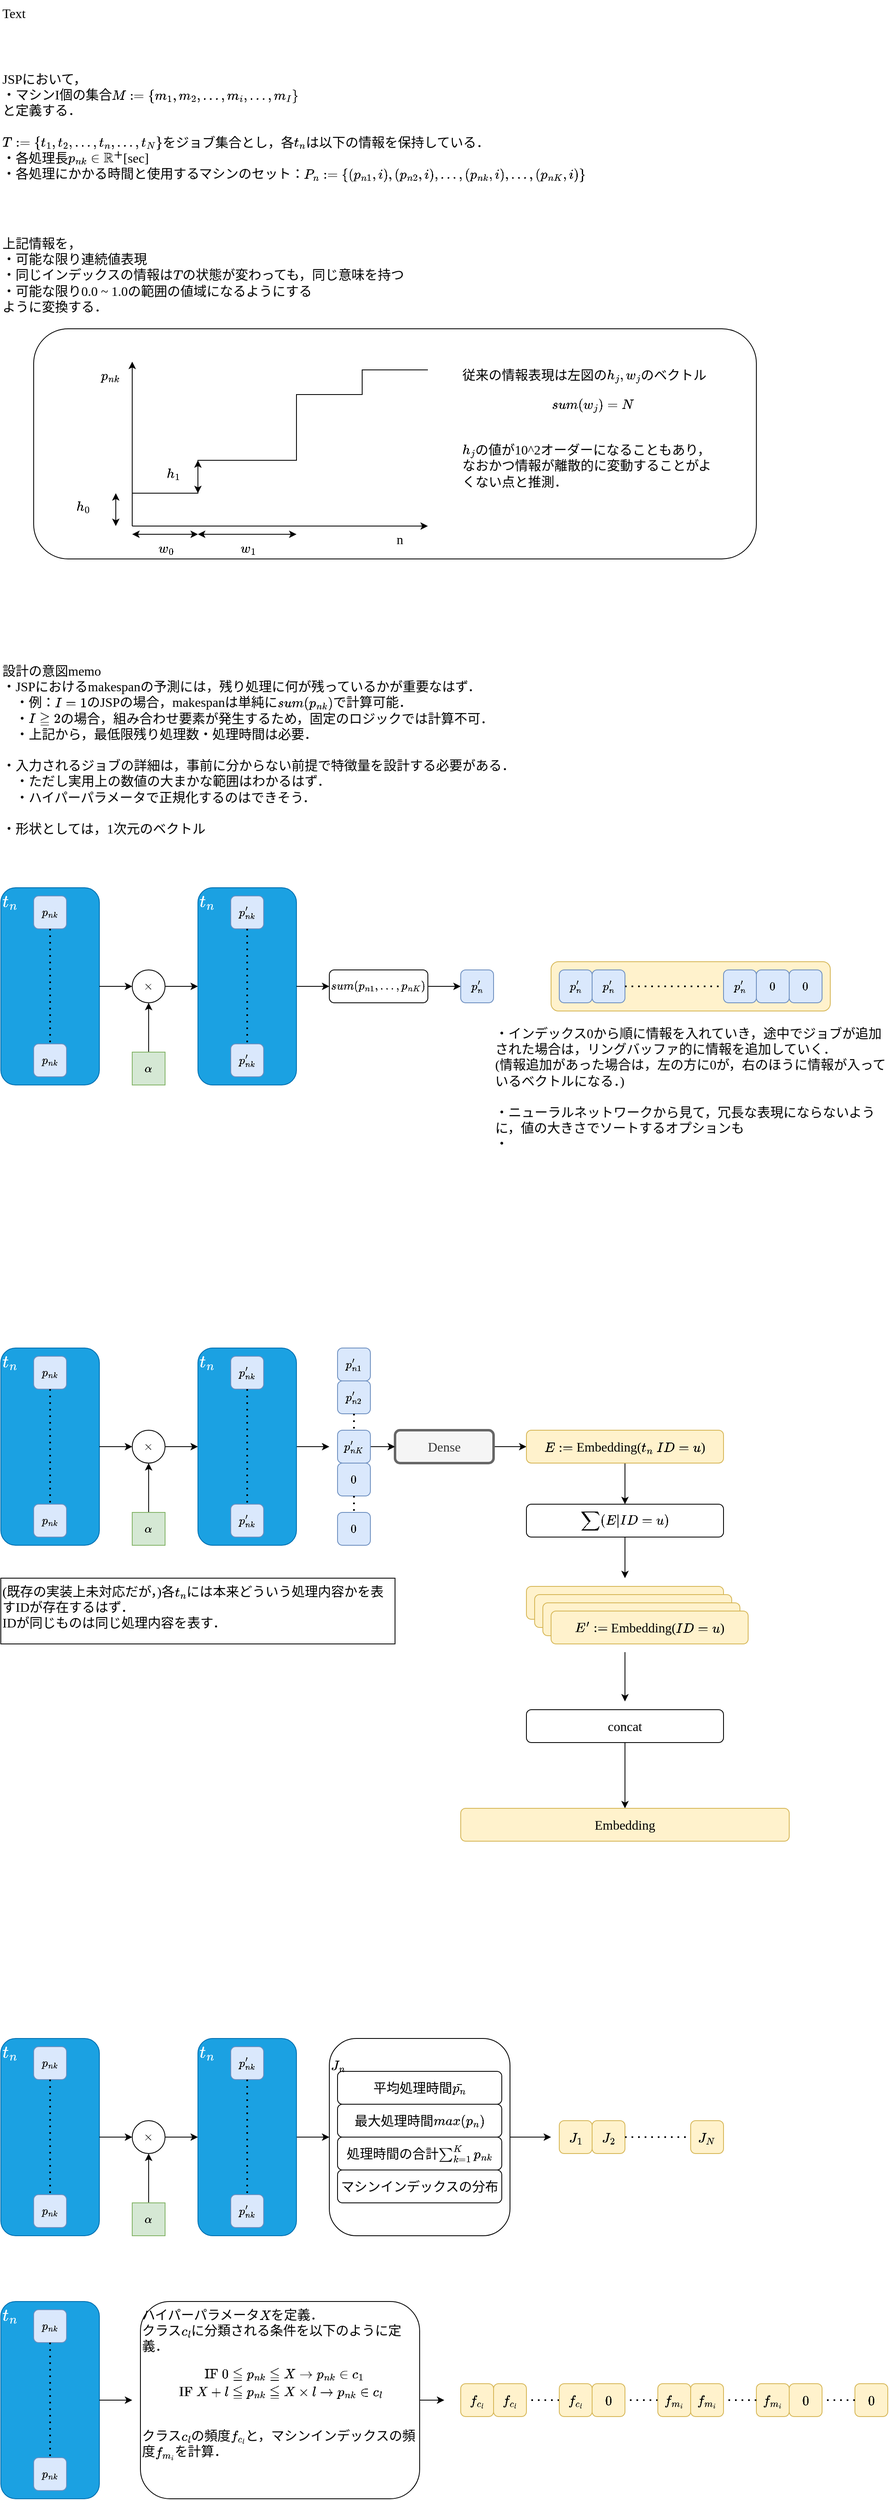 <mxfile version="26.0.7">
  <diagram name="ページ1" id="qFFfLiiDXv0LJOz496rB">
    <mxGraphModel dx="1434" dy="870" grid="1" gridSize="10" guides="1" tooltips="1" connect="1" arrows="1" fold="1" page="1" pageScale="1" pageWidth="1169" pageHeight="827" math="1" shadow="0">
      <root>
        <mxCell id="0" />
        <mxCell id="1" parent="0" />
        <mxCell id="29qprYmQ8jy6Ezd15ARQ-68" value="" style="rounded=1;whiteSpace=wrap;html=1;strokeColor=#d6b656;align=center;verticalAlign=middle;fontFamily=Times New Roman;fontSize=11;labelBackgroundColor=none;fillColor=#fff2cc;" vertex="1" parent="1">
          <mxGeometry x="710" y="1210" width="340" height="60" as="geometry" />
        </mxCell>
        <mxCell id="29qprYmQ8jy6Ezd15ARQ-23" value="" style="rounded=1;whiteSpace=wrap;html=1;" vertex="1" parent="1">
          <mxGeometry x="80" y="440" width="880" height="280" as="geometry" />
        </mxCell>
        <mxCell id="29qprYmQ8jy6Ezd15ARQ-1" value="JSPにおいて，&#xa;・マシンI個の集合\(M := \{m_1, m_2, ..., m_i, ..., m_I\}\)&#xa;と定義する．&#xa;&#xa;\(T := \{t_1, t_2, ..., t_n, ..., t_N\}\)をジョブ集合とし，各\(t_n\)は以下の情報を保持している．&#xa;・各処理長\(p_{nk} \in \mathbb{R^{+}}\)[sec]&#xa;・各処理にかかる時間と使用するマシンのセット：\(P_n := \{(p_{n1}, i), (p_{n2}, i), ..., (p_{nk}, i), ..., (p_{nK}, i)\}\)" style="text;align=left;verticalAlign=top;whiteSpace=wrap;rounded=0;fontFamily=Times New Roman;fontSize=16;" vertex="1" parent="1">
          <mxGeometry x="40" y="120" width="1080" height="200" as="geometry" />
        </mxCell>
        <mxCell id="29qprYmQ8jy6Ezd15ARQ-2" value="上記情報を，&#xa;・可能な限り連続値表現&#xa;・同じインデックスの情報は\(T\)の状態が変わっても，同じ意味を持つ&#xa;・可能な限り0.0 ~ 1.0の範囲の値域になるようにする&#xa;ように変換する．" style="text;align=left;verticalAlign=top;whiteSpace=wrap;rounded=0;fontFamily=Times New Roman;fontSize=16;" vertex="1" parent="1">
          <mxGeometry x="40" y="320" width="1080" height="120" as="geometry" />
        </mxCell>
        <mxCell id="29qprYmQ8jy6Ezd15ARQ-5" value="" style="endArrow=classic;html=1;rounded=0;" edge="1" parent="1">
          <mxGeometry width="50" height="50" relative="1" as="geometry">
            <mxPoint x="200" y="680" as="sourcePoint" />
            <mxPoint x="200" y="480" as="targetPoint" />
          </mxGeometry>
        </mxCell>
        <mxCell id="29qprYmQ8jy6Ezd15ARQ-6" value="" style="endArrow=classic;html=1;rounded=0;" edge="1" parent="1">
          <mxGeometry width="50" height="50" relative="1" as="geometry">
            <mxPoint x="200" y="680" as="sourcePoint" />
            <mxPoint x="560" y="680" as="targetPoint" />
          </mxGeometry>
        </mxCell>
        <mxCell id="29qprYmQ8jy6Ezd15ARQ-7" value="Text" style="text;align=left;verticalAlign=top;whiteSpace=wrap;rounded=0;fontFamily=Times New Roman;fontSize=16;" vertex="1" parent="1">
          <mxGeometry x="40" y="40" width="80" height="40" as="geometry" />
        </mxCell>
        <mxCell id="29qprYmQ8jy6Ezd15ARQ-8" value="n" style="text;align=left;verticalAlign=top;whiteSpace=wrap;rounded=0;fontFamily=Times New Roman;fontSize=16;" vertex="1" parent="1">
          <mxGeometry x="520" y="680" width="80" height="40" as="geometry" />
        </mxCell>
        <mxCell id="29qprYmQ8jy6Ezd15ARQ-9" value="\(p_{nk}\)" style="text;align=left;verticalAlign=top;whiteSpace=wrap;rounded=0;fontFamily=Times New Roman;fontSize=16;" vertex="1" parent="1">
          <mxGeometry x="160" y="480" width="40" height="40" as="geometry" />
        </mxCell>
        <mxCell id="29qprYmQ8jy6Ezd15ARQ-10" value="" style="endArrow=none;html=1;rounded=0;" edge="1" parent="1">
          <mxGeometry width="50" height="50" relative="1" as="geometry">
            <mxPoint x="200" y="640" as="sourcePoint" />
            <mxPoint x="560" y="490" as="targetPoint" />
            <Array as="points">
              <mxPoint x="280" y="640" />
              <mxPoint x="280" y="600" />
              <mxPoint x="400" y="600" />
              <mxPoint x="400" y="520" />
              <mxPoint x="480" y="520" />
              <mxPoint x="480" y="490" />
            </Array>
          </mxGeometry>
        </mxCell>
        <mxCell id="29qprYmQ8jy6Ezd15ARQ-13" value="" style="endArrow=classic;startArrow=classic;html=1;rounded=0;" edge="1" parent="1">
          <mxGeometry width="50" height="50" relative="1" as="geometry">
            <mxPoint x="200" y="690" as="sourcePoint" />
            <mxPoint x="280" y="690" as="targetPoint" />
          </mxGeometry>
        </mxCell>
        <mxCell id="29qprYmQ8jy6Ezd15ARQ-14" value="\(w_0\)" style="text;align=left;verticalAlign=top;whiteSpace=wrap;rounded=0;fontFamily=Times New Roman;fontSize=16;" vertex="1" parent="1">
          <mxGeometry x="230" y="690" width="30" height="40" as="geometry" />
        </mxCell>
        <mxCell id="29qprYmQ8jy6Ezd15ARQ-15" value="" style="endArrow=classic;startArrow=classic;html=1;rounded=0;" edge="1" parent="1">
          <mxGeometry width="50" height="50" relative="1" as="geometry">
            <mxPoint x="180" y="680" as="sourcePoint" />
            <mxPoint x="180" y="640" as="targetPoint" />
          </mxGeometry>
        </mxCell>
        <mxCell id="29qprYmQ8jy6Ezd15ARQ-16" value="\(h_0\)" style="text;align=left;verticalAlign=top;whiteSpace=wrap;rounded=0;fontFamily=Times New Roman;fontSize=16;" vertex="1" parent="1">
          <mxGeometry x="130" y="640" width="80" height="40" as="geometry" />
        </mxCell>
        <mxCell id="29qprYmQ8jy6Ezd15ARQ-17" value="\(h_1\)" style="text;align=left;verticalAlign=top;whiteSpace=wrap;rounded=0;fontFamily=Times New Roman;fontSize=16;" vertex="1" parent="1">
          <mxGeometry x="240" y="600" width="30" height="40" as="geometry" />
        </mxCell>
        <mxCell id="29qprYmQ8jy6Ezd15ARQ-18" value="" style="endArrow=classic;startArrow=classic;html=1;rounded=0;" edge="1" parent="1">
          <mxGeometry width="50" height="50" relative="1" as="geometry">
            <mxPoint x="280" y="640" as="sourcePoint" />
            <mxPoint x="280" y="600" as="targetPoint" />
          </mxGeometry>
        </mxCell>
        <mxCell id="29qprYmQ8jy6Ezd15ARQ-19" value="" style="endArrow=classic;startArrow=classic;html=1;rounded=0;" edge="1" parent="1">
          <mxGeometry width="50" height="50" relative="1" as="geometry">
            <mxPoint x="400" y="690" as="sourcePoint" />
            <mxPoint x="280" y="690" as="targetPoint" />
          </mxGeometry>
        </mxCell>
        <mxCell id="29qprYmQ8jy6Ezd15ARQ-20" value="\(w_1\)" style="text;align=left;verticalAlign=top;whiteSpace=wrap;rounded=0;fontFamily=Times New Roman;fontSize=16;" vertex="1" parent="1">
          <mxGeometry x="330" y="690" width="30" height="40" as="geometry" />
        </mxCell>
        <mxCell id="29qprYmQ8jy6Ezd15ARQ-22" value="従来の情報表現は左図の\(h_j, w_j\)のベクトル&#xa;\begin{align}&#xa;sum(w_j) = N&#xa;\end{align}&#xa;\(h_j\)の値が10^2オーダーになることもあり，なおかつ情報が離散的に変動することがよくない点と推測．" style="text;align=left;verticalAlign=top;whiteSpace=wrap;rounded=0;fontFamily=Times New Roman;fontSize=16;" vertex="1" parent="1">
          <mxGeometry x="600" y="480" width="320" height="200" as="geometry" />
        </mxCell>
        <mxCell id="29qprYmQ8jy6Ezd15ARQ-24" value="設計の意図memo&#xa;・JSPにおけるmakespanの予測には，残り処理に何が残っているかが重要なはず．&#xa;    ・例：\(I = 1\)のJSPの場合，makespanは単純に\(sum(p_{nk})\)で計算可能．&#xa;    ・\(I \geqq 2\)の場合，組み合わせ要素が発生するため，固定のロジックでは計算不可．&#xa;    ・上記から，最低限残り処理数・処理時間は必要．&#xa;&#xa;・入力されるジョブの詳細は，事前に分からない前提で特徴量を設計する必要がある．&#xa;    ・ただし実用上の数値の大まかな範囲はわかるはず．&#xa;　・ハイパーパラメータで正規化するのはできそう．&#xa;&#xa;・形状としては，1次元のベクトル" style="text;align=left;verticalAlign=top;whiteSpace=wrap;rounded=0;fontFamily=Times New Roman;fontSize=16;" vertex="1" parent="1">
          <mxGeometry x="40" y="840" width="1080" height="280" as="geometry" />
        </mxCell>
        <mxCell id="29qprYmQ8jy6Ezd15ARQ-40" style="edgeStyle=none;shape=connector;rounded=0;orthogonalLoop=1;jettySize=auto;html=1;entryX=0.5;entryY=1;entryDx=0;entryDy=0;strokeColor=default;align=center;verticalAlign=middle;fontFamily=Helvetica;fontSize=11;fontColor=default;labelBackgroundColor=default;endArrow=classic;" edge="1" parent="1" source="29qprYmQ8jy6Ezd15ARQ-26" target="29qprYmQ8jy6Ezd15ARQ-27">
          <mxGeometry relative="1" as="geometry" />
        </mxCell>
        <mxCell id="29qprYmQ8jy6Ezd15ARQ-26" value="$$\alpha$$" style="rounded=0;whiteSpace=wrap;html=1;fillColor=#d5e8d4;strokeColor=#82b366;" vertex="1" parent="1">
          <mxGeometry x="200" y="1320" width="40" height="40" as="geometry" />
        </mxCell>
        <mxCell id="29qprYmQ8jy6Ezd15ARQ-41" style="edgeStyle=none;shape=connector;rounded=0;orthogonalLoop=1;jettySize=auto;html=1;entryX=0;entryY=0.5;entryDx=0;entryDy=0;strokeColor=default;align=center;verticalAlign=middle;fontFamily=Helvetica;fontSize=11;fontColor=default;labelBackgroundColor=default;endArrow=classic;" edge="1" parent="1" source="29qprYmQ8jy6Ezd15ARQ-27" target="29qprYmQ8jy6Ezd15ARQ-35">
          <mxGeometry relative="1" as="geometry" />
        </mxCell>
        <mxCell id="29qprYmQ8jy6Ezd15ARQ-27" value="$$\times$$" style="ellipse;whiteSpace=wrap;html=1;aspect=fixed;" vertex="1" parent="1">
          <mxGeometry x="200" y="1220" width="40" height="40" as="geometry" />
        </mxCell>
        <mxCell id="29qprYmQ8jy6Ezd15ARQ-31" value="" style="group" vertex="1" connectable="0" parent="1">
          <mxGeometry x="40" y="1120" width="120" height="240" as="geometry" />
        </mxCell>
        <mxCell id="29qprYmQ8jy6Ezd15ARQ-28" value="\(t_n\)" style="rounded=1;whiteSpace=wrap;html=1;fillColor=#1ba1e2;fontColor=#ffffff;strokeColor=#006EAF;align=left;verticalAlign=top;fontSize=18;" vertex="1" parent="29qprYmQ8jy6Ezd15ARQ-31">
          <mxGeometry width="120" height="240" as="geometry" />
        </mxCell>
        <mxCell id="29qprYmQ8jy6Ezd15ARQ-25" value="$$p_{nk}$$" style="rounded=1;whiteSpace=wrap;fillColor=#dae8fc;strokeColor=#6c8ebf;" vertex="1" parent="29qprYmQ8jy6Ezd15ARQ-31">
          <mxGeometry x="40" y="10" width="40" height="40" as="geometry" />
        </mxCell>
        <mxCell id="29qprYmQ8jy6Ezd15ARQ-29" value="$$p_{nk}$$" style="rounded=1;whiteSpace=wrap;fillColor=#dae8fc;strokeColor=#6c8ebf;" vertex="1" parent="29qprYmQ8jy6Ezd15ARQ-31">
          <mxGeometry x="40" y="190" width="40" height="40" as="geometry" />
        </mxCell>
        <mxCell id="29qprYmQ8jy6Ezd15ARQ-30" value="" style="endArrow=none;dashed=1;html=1;dashPattern=1 3;strokeWidth=2;rounded=0;exitX=0.5;exitY=1;exitDx=0;exitDy=0;entryX=0.5;entryY=0;entryDx=0;entryDy=0;" edge="1" parent="29qprYmQ8jy6Ezd15ARQ-31" source="29qprYmQ8jy6Ezd15ARQ-25" target="29qprYmQ8jy6Ezd15ARQ-29">
          <mxGeometry width="50" height="50" relative="1" as="geometry">
            <mxPoint x="520" y="50" as="sourcePoint" />
            <mxPoint x="570" as="targetPoint" />
          </mxGeometry>
        </mxCell>
        <mxCell id="29qprYmQ8jy6Ezd15ARQ-32" style="rounded=0;orthogonalLoop=1;jettySize=auto;html=1;entryX=0;entryY=0.5;entryDx=0;entryDy=0;" edge="1" parent="1" source="29qprYmQ8jy6Ezd15ARQ-28" target="29qprYmQ8jy6Ezd15ARQ-27">
          <mxGeometry relative="1" as="geometry">
            <mxPoint x="220" y="1360" as="targetPoint" />
          </mxGeometry>
        </mxCell>
        <mxCell id="29qprYmQ8jy6Ezd15ARQ-34" value="" style="group" vertex="1" connectable="0" parent="1">
          <mxGeometry x="280" y="1120" width="120" height="240" as="geometry" />
        </mxCell>
        <mxCell id="29qprYmQ8jy6Ezd15ARQ-35" value="\(t_n\)" style="rounded=1;whiteSpace=wrap;html=1;fillColor=#1ba1e2;fontColor=#ffffff;strokeColor=#006EAF;align=left;verticalAlign=top;fontSize=18;" vertex="1" parent="29qprYmQ8jy6Ezd15ARQ-34">
          <mxGeometry width="120" height="240" as="geometry" />
        </mxCell>
        <mxCell id="29qprYmQ8jy6Ezd15ARQ-36" value="$$p&#39;_{nk}$$" style="rounded=1;whiteSpace=wrap;fillColor=#dae8fc;strokeColor=#6c8ebf;" vertex="1" parent="29qprYmQ8jy6Ezd15ARQ-34">
          <mxGeometry x="40" y="10" width="40" height="40" as="geometry" />
        </mxCell>
        <mxCell id="29qprYmQ8jy6Ezd15ARQ-37" value="$$p&#39;_{nk}$$" style="rounded=1;whiteSpace=wrap;fillColor=#dae8fc;strokeColor=#6c8ebf;" vertex="1" parent="29qprYmQ8jy6Ezd15ARQ-34">
          <mxGeometry x="40" y="190" width="40" height="40" as="geometry" />
        </mxCell>
        <mxCell id="29qprYmQ8jy6Ezd15ARQ-38" value="" style="endArrow=none;dashed=1;html=1;dashPattern=1 3;strokeWidth=2;rounded=0;exitX=0.5;exitY=1;exitDx=0;exitDy=0;entryX=0.5;entryY=0;entryDx=0;entryDy=0;" edge="1" parent="29qprYmQ8jy6Ezd15ARQ-34" source="29qprYmQ8jy6Ezd15ARQ-36" target="29qprYmQ8jy6Ezd15ARQ-37">
          <mxGeometry width="50" height="50" relative="1" as="geometry">
            <mxPoint x="520" y="50" as="sourcePoint" />
            <mxPoint x="570" as="targetPoint" />
          </mxGeometry>
        </mxCell>
        <mxCell id="29qprYmQ8jy6Ezd15ARQ-61" style="edgeStyle=none;shape=connector;rounded=0;orthogonalLoop=1;jettySize=auto;html=1;entryX=0;entryY=0.5;entryDx=0;entryDy=0;strokeColor=default;align=center;verticalAlign=middle;fontFamily=Times New Roman;fontSize=11;fontColor=default;labelBackgroundColor=none;endArrow=classic;" edge="1" parent="1" source="29qprYmQ8jy6Ezd15ARQ-58" target="29qprYmQ8jy6Ezd15ARQ-60">
          <mxGeometry relative="1" as="geometry" />
        </mxCell>
        <mxCell id="29qprYmQ8jy6Ezd15ARQ-58" value="$$sum(p_{n1}, ..., p_{nK})$$" style="rounded=1;whiteSpace=wrap;fontFamily=Times New Roman;fontSize=14;fontColor=default;labelBackgroundColor=none;" vertex="1" parent="1">
          <mxGeometry x="440" y="1220" width="120" height="40" as="geometry" />
        </mxCell>
        <mxCell id="29qprYmQ8jy6Ezd15ARQ-59" style="edgeStyle=none;shape=connector;rounded=0;orthogonalLoop=1;jettySize=auto;html=1;strokeColor=default;align=center;verticalAlign=middle;fontFamily=Times New Roman;fontSize=11;fontColor=default;labelBackgroundColor=none;endArrow=classic;" edge="1" parent="1" source="29qprYmQ8jy6Ezd15ARQ-35" target="29qprYmQ8jy6Ezd15ARQ-58">
          <mxGeometry relative="1" as="geometry" />
        </mxCell>
        <mxCell id="29qprYmQ8jy6Ezd15ARQ-60" value="$$p&#39;_n$$" style="rounded=1;whiteSpace=wrap;fillColor=#dae8fc;strokeColor=#6c8ebf;" vertex="1" parent="1">
          <mxGeometry x="600" y="1220" width="40" height="40" as="geometry" />
        </mxCell>
        <mxCell id="29qprYmQ8jy6Ezd15ARQ-62" value="$$p&#39;_n$$" style="rounded=1;whiteSpace=wrap;fillColor=#dae8fc;strokeColor=#6c8ebf;" vertex="1" parent="1">
          <mxGeometry x="720" y="1220" width="40" height="40" as="geometry" />
        </mxCell>
        <mxCell id="29qprYmQ8jy6Ezd15ARQ-63" value="$$p&#39;_n$$" style="rounded=1;whiteSpace=wrap;fillColor=#dae8fc;strokeColor=#6c8ebf;" vertex="1" parent="1">
          <mxGeometry x="760" y="1220" width="40" height="40" as="geometry" />
        </mxCell>
        <mxCell id="29qprYmQ8jy6Ezd15ARQ-64" value="$$p&#39;_n$$" style="rounded=1;whiteSpace=wrap;fillColor=#dae8fc;strokeColor=#6c8ebf;" vertex="1" parent="1">
          <mxGeometry x="920" y="1220" width="40" height="40" as="geometry" />
        </mxCell>
        <mxCell id="29qprYmQ8jy6Ezd15ARQ-65" value="$$0$$" style="rounded=1;whiteSpace=wrap;fillColor=#dae8fc;strokeColor=#6c8ebf;" vertex="1" parent="1">
          <mxGeometry x="960" y="1220" width="40" height="40" as="geometry" />
        </mxCell>
        <mxCell id="29qprYmQ8jy6Ezd15ARQ-66" value="$$0$$" style="rounded=1;whiteSpace=wrap;fillColor=#dae8fc;strokeColor=#6c8ebf;" vertex="1" parent="1">
          <mxGeometry x="1000" y="1220" width="40" height="40" as="geometry" />
        </mxCell>
        <mxCell id="29qprYmQ8jy6Ezd15ARQ-67" value="" style="endArrow=none;dashed=1;html=1;dashPattern=1 3;strokeWidth=2;rounded=0;strokeColor=default;align=center;verticalAlign=middle;fontFamily=Times New Roman;fontSize=11;fontColor=default;labelBackgroundColor=none;exitX=1;exitY=0.5;exitDx=0;exitDy=0;entryX=0;entryY=0.5;entryDx=0;entryDy=0;" edge="1" parent="1" source="29qprYmQ8jy6Ezd15ARQ-63" target="29qprYmQ8jy6Ezd15ARQ-64">
          <mxGeometry width="50" height="50" relative="1" as="geometry">
            <mxPoint x="560" y="1100" as="sourcePoint" />
            <mxPoint x="610" y="1050" as="targetPoint" />
          </mxGeometry>
        </mxCell>
        <mxCell id="29qprYmQ8jy6Ezd15ARQ-69" value="・インデックス0から順に情報を入れていき，途中でジョブが追加された場合は，リングバッファ的に情報を追加していく．&#xa;(情報追加があった場合は，左の方に0が，右のほうに情報が入っているベクトルになる．)&#xa;&#xa;・ニューラルネットワークから見て，冗長な表現にならないように，値の大きさでソートするオプションも&#xa;・&#xa;" style="text;align=left;verticalAlign=top;whiteSpace=wrap;rounded=0;fontFamily=Times New Roman;fontSize=16;" vertex="1" parent="1">
          <mxGeometry x="640" y="1281" width="480" height="239" as="geometry" />
        </mxCell>
        <mxCell id="29qprYmQ8jy6Ezd15ARQ-78" value="(既存の実装上未対応だが，)各\(t_n\)には本来どういう処理内容かを表すIDが存在するはず．&#xa;IDが同じものは同じ処理内容を表す．" style="text;align=left;verticalAlign=top;whiteSpace=wrap;rounded=0;fontFamily=Times New Roman;fontSize=16;fontColor=default;strokeColor=default;" vertex="1" parent="1">
          <mxGeometry x="40" y="1960" width="480" height="80" as="geometry" />
        </mxCell>
        <mxCell id="29qprYmQ8jy6Ezd15ARQ-113" style="edgeStyle=none;shape=connector;rounded=0;orthogonalLoop=1;jettySize=auto;html=1;entryX=0;entryY=0.5;entryDx=0;entryDy=0;strokeColor=default;align=center;verticalAlign=middle;fontFamily=Times New Roman;fontSize=16;fontColor=default;labelBackgroundColor=none;endArrow=classic;" edge="1" parent="1" source="29qprYmQ8jy6Ezd15ARQ-81" target="29qprYmQ8jy6Ezd15ARQ-111">
          <mxGeometry relative="1" as="geometry" />
        </mxCell>
        <mxCell id="29qprYmQ8jy6Ezd15ARQ-81" value="Dense" style="rounded=1;whiteSpace=wrap;html=1;align=center;verticalAlign=middle;fontFamily=Times New Roman;fontSize=16;fontColor=#333333;fillColor=#f5f5f5;strokeWidth=3;strokeColor=#666666;" vertex="1" parent="1">
          <mxGeometry x="520" y="1780" width="120" height="40" as="geometry" />
        </mxCell>
        <mxCell id="29qprYmQ8jy6Ezd15ARQ-82" value="$$p&#39;_{n1}$$" style="rounded=1;whiteSpace=wrap;fillColor=#dae8fc;strokeColor=#6c8ebf;" vertex="1" parent="1">
          <mxGeometry x="450" y="1680" width="40" height="40" as="geometry" />
        </mxCell>
        <mxCell id="29qprYmQ8jy6Ezd15ARQ-83" value="$$p&#39;_{n2}$$" style="rounded=1;whiteSpace=wrap;fillColor=#dae8fc;strokeColor=#6c8ebf;" vertex="1" parent="1">
          <mxGeometry x="450" y="1720" width="40" height="40" as="geometry" />
        </mxCell>
        <mxCell id="29qprYmQ8jy6Ezd15ARQ-110" style="edgeStyle=none;shape=connector;rounded=0;orthogonalLoop=1;jettySize=auto;html=1;strokeColor=default;align=center;verticalAlign=middle;fontFamily=Times New Roman;fontSize=16;fontColor=default;labelBackgroundColor=none;endArrow=classic;entryX=0;entryY=0.5;entryDx=0;entryDy=0;" edge="1" parent="1" source="29qprYmQ8jy6Ezd15ARQ-85" target="29qprYmQ8jy6Ezd15ARQ-81">
          <mxGeometry relative="1" as="geometry">
            <mxPoint x="640" y="1800" as="targetPoint" />
          </mxGeometry>
        </mxCell>
        <mxCell id="29qprYmQ8jy6Ezd15ARQ-85" value="$$p&#39;_{nK}$$" style="rounded=1;whiteSpace=wrap;fillColor=#dae8fc;strokeColor=#6c8ebf;" vertex="1" parent="1">
          <mxGeometry x="450" y="1780" width="40" height="40" as="geometry" />
        </mxCell>
        <mxCell id="29qprYmQ8jy6Ezd15ARQ-86" value="$$0$$" style="rounded=1;whiteSpace=wrap;fillColor=#dae8fc;strokeColor=#6c8ebf;" vertex="1" parent="1">
          <mxGeometry x="450" y="1880" width="40" height="40" as="geometry" />
        </mxCell>
        <mxCell id="29qprYmQ8jy6Ezd15ARQ-87" value="$$0$$" style="rounded=1;whiteSpace=wrap;fillColor=#dae8fc;strokeColor=#6c8ebf;" vertex="1" parent="1">
          <mxGeometry x="450" y="1820" width="40" height="40" as="geometry" />
        </mxCell>
        <mxCell id="29qprYmQ8jy6Ezd15ARQ-88" value="" style="endArrow=none;dashed=1;html=1;dashPattern=1 3;strokeWidth=2;rounded=0;strokeColor=default;align=center;verticalAlign=middle;fontFamily=Times New Roman;fontSize=16;fontColor=default;labelBackgroundColor=none;exitX=0.5;exitY=1;exitDx=0;exitDy=0;entryX=0.5;entryY=0;entryDx=0;entryDy=0;" edge="1" parent="1" source="29qprYmQ8jy6Ezd15ARQ-83" target="29qprYmQ8jy6Ezd15ARQ-85">
          <mxGeometry width="50" height="50" relative="1" as="geometry">
            <mxPoint x="770" y="1670" as="sourcePoint" />
            <mxPoint x="820" y="1620" as="targetPoint" />
          </mxGeometry>
        </mxCell>
        <mxCell id="29qprYmQ8jy6Ezd15ARQ-89" value="" style="endArrow=none;dashed=1;html=1;dashPattern=1 3;strokeWidth=2;rounded=0;strokeColor=default;align=center;verticalAlign=middle;fontFamily=Times New Roman;fontSize=16;fontColor=default;labelBackgroundColor=none;exitX=0.5;exitY=1;exitDx=0;exitDy=0;entryX=0.5;entryY=0;entryDx=0;entryDy=0;" edge="1" parent="1" source="29qprYmQ8jy6Ezd15ARQ-87" target="29qprYmQ8jy6Ezd15ARQ-86">
          <mxGeometry width="50" height="50" relative="1" as="geometry">
            <mxPoint x="770" y="1670" as="sourcePoint" />
            <mxPoint x="820" y="1620" as="targetPoint" />
          </mxGeometry>
        </mxCell>
        <mxCell id="29qprYmQ8jy6Ezd15ARQ-94" style="edgeStyle=none;shape=connector;rounded=0;orthogonalLoop=1;jettySize=auto;html=1;entryX=0.5;entryY=1;entryDx=0;entryDy=0;strokeColor=default;align=center;verticalAlign=middle;fontFamily=Helvetica;fontSize=11;fontColor=default;labelBackgroundColor=default;endArrow=classic;" edge="1" parent="1" source="29qprYmQ8jy6Ezd15ARQ-95" target="29qprYmQ8jy6Ezd15ARQ-97">
          <mxGeometry relative="1" as="geometry" />
        </mxCell>
        <mxCell id="29qprYmQ8jy6Ezd15ARQ-95" value="$$\alpha$$" style="rounded=0;whiteSpace=wrap;html=1;fillColor=#d5e8d4;strokeColor=#82b366;" vertex="1" parent="1">
          <mxGeometry x="200" y="1880" width="40" height="40" as="geometry" />
        </mxCell>
        <mxCell id="29qprYmQ8jy6Ezd15ARQ-96" style="edgeStyle=none;shape=connector;rounded=0;orthogonalLoop=1;jettySize=auto;html=1;entryX=0;entryY=0.5;entryDx=0;entryDy=0;strokeColor=default;align=center;verticalAlign=middle;fontFamily=Helvetica;fontSize=11;fontColor=default;labelBackgroundColor=default;endArrow=classic;" edge="1" parent="1" source="29qprYmQ8jy6Ezd15ARQ-97" target="29qprYmQ8jy6Ezd15ARQ-105">
          <mxGeometry relative="1" as="geometry" />
        </mxCell>
        <mxCell id="29qprYmQ8jy6Ezd15ARQ-97" value="$$\times$$" style="ellipse;whiteSpace=wrap;html=1;aspect=fixed;" vertex="1" parent="1">
          <mxGeometry x="200" y="1780" width="40" height="40" as="geometry" />
        </mxCell>
        <mxCell id="29qprYmQ8jy6Ezd15ARQ-98" value="" style="group" vertex="1" connectable="0" parent="1">
          <mxGeometry x="40" y="1680" width="120" height="240" as="geometry" />
        </mxCell>
        <mxCell id="29qprYmQ8jy6Ezd15ARQ-99" value="\(t_n\)" style="rounded=1;whiteSpace=wrap;html=1;fillColor=#1ba1e2;fontColor=#ffffff;strokeColor=#006EAF;align=left;verticalAlign=top;fontSize=18;" vertex="1" parent="29qprYmQ8jy6Ezd15ARQ-98">
          <mxGeometry width="120" height="240" as="geometry" />
        </mxCell>
        <mxCell id="29qprYmQ8jy6Ezd15ARQ-100" value="$$p_{nk}$$" style="rounded=1;whiteSpace=wrap;fillColor=#dae8fc;strokeColor=#6c8ebf;" vertex="1" parent="29qprYmQ8jy6Ezd15ARQ-98">
          <mxGeometry x="40" y="10" width="40" height="40" as="geometry" />
        </mxCell>
        <mxCell id="29qprYmQ8jy6Ezd15ARQ-101" value="$$p_{nk}$$" style="rounded=1;whiteSpace=wrap;fillColor=#dae8fc;strokeColor=#6c8ebf;" vertex="1" parent="29qprYmQ8jy6Ezd15ARQ-98">
          <mxGeometry x="40" y="190" width="40" height="40" as="geometry" />
        </mxCell>
        <mxCell id="29qprYmQ8jy6Ezd15ARQ-102" value="" style="endArrow=none;dashed=1;html=1;dashPattern=1 3;strokeWidth=2;rounded=0;exitX=0.5;exitY=1;exitDx=0;exitDy=0;entryX=0.5;entryY=0;entryDx=0;entryDy=0;" edge="1" parent="29qprYmQ8jy6Ezd15ARQ-98" source="29qprYmQ8jy6Ezd15ARQ-100" target="29qprYmQ8jy6Ezd15ARQ-101">
          <mxGeometry width="50" height="50" relative="1" as="geometry">
            <mxPoint x="520" y="50" as="sourcePoint" />
            <mxPoint x="570" as="targetPoint" />
          </mxGeometry>
        </mxCell>
        <mxCell id="29qprYmQ8jy6Ezd15ARQ-103" style="rounded=0;orthogonalLoop=1;jettySize=auto;html=1;entryX=0;entryY=0.5;entryDx=0;entryDy=0;" edge="1" parent="1" source="29qprYmQ8jy6Ezd15ARQ-99" target="29qprYmQ8jy6Ezd15ARQ-97">
          <mxGeometry relative="1" as="geometry">
            <mxPoint x="220" y="1920" as="targetPoint" />
          </mxGeometry>
        </mxCell>
        <mxCell id="29qprYmQ8jy6Ezd15ARQ-104" value="" style="group" vertex="1" connectable="0" parent="1">
          <mxGeometry x="280" y="1680" width="120" height="240" as="geometry" />
        </mxCell>
        <mxCell id="29qprYmQ8jy6Ezd15ARQ-109" style="edgeStyle=none;shape=connector;rounded=0;orthogonalLoop=1;jettySize=auto;html=1;strokeColor=default;align=center;verticalAlign=middle;fontFamily=Times New Roman;fontSize=16;fontColor=default;labelBackgroundColor=none;endArrow=classic;" edge="1" parent="29qprYmQ8jy6Ezd15ARQ-104" source="29qprYmQ8jy6Ezd15ARQ-105">
          <mxGeometry relative="1" as="geometry">
            <mxPoint x="160" y="120" as="targetPoint" />
          </mxGeometry>
        </mxCell>
        <mxCell id="29qprYmQ8jy6Ezd15ARQ-105" value="\(t_n\)" style="rounded=1;whiteSpace=wrap;html=1;fillColor=#1ba1e2;fontColor=#ffffff;strokeColor=#006EAF;align=left;verticalAlign=top;fontSize=18;" vertex="1" parent="29qprYmQ8jy6Ezd15ARQ-104">
          <mxGeometry width="120" height="240" as="geometry" />
        </mxCell>
        <mxCell id="29qprYmQ8jy6Ezd15ARQ-106" value="$$p&#39;_{nk}$$" style="rounded=1;whiteSpace=wrap;fillColor=#dae8fc;strokeColor=#6c8ebf;" vertex="1" parent="29qprYmQ8jy6Ezd15ARQ-104">
          <mxGeometry x="40" y="10" width="40" height="40" as="geometry" />
        </mxCell>
        <mxCell id="29qprYmQ8jy6Ezd15ARQ-107" value="$$p&#39;_{nk}$$" style="rounded=1;whiteSpace=wrap;fillColor=#dae8fc;strokeColor=#6c8ebf;" vertex="1" parent="29qprYmQ8jy6Ezd15ARQ-104">
          <mxGeometry x="40" y="190" width="40" height="40" as="geometry" />
        </mxCell>
        <mxCell id="29qprYmQ8jy6Ezd15ARQ-108" value="" style="endArrow=none;dashed=1;html=1;dashPattern=1 3;strokeWidth=2;rounded=0;exitX=0.5;exitY=1;exitDx=0;exitDy=0;entryX=0.5;entryY=0;entryDx=0;entryDy=0;" edge="1" parent="29qprYmQ8jy6Ezd15ARQ-104" source="29qprYmQ8jy6Ezd15ARQ-106" target="29qprYmQ8jy6Ezd15ARQ-107">
          <mxGeometry width="50" height="50" relative="1" as="geometry">
            <mxPoint x="520" y="50" as="sourcePoint" />
            <mxPoint x="570" as="targetPoint" />
          </mxGeometry>
        </mxCell>
        <mxCell id="29qprYmQ8jy6Ezd15ARQ-118" style="edgeStyle=none;shape=connector;rounded=0;orthogonalLoop=1;jettySize=auto;html=1;entryX=0.5;entryY=0;entryDx=0;entryDy=0;strokeColor=default;align=center;verticalAlign=middle;fontFamily=Times New Roman;fontSize=16;fontColor=default;labelBackgroundColor=none;endArrow=classic;" edge="1" parent="1" source="29qprYmQ8jy6Ezd15ARQ-111" target="29qprYmQ8jy6Ezd15ARQ-117">
          <mxGeometry relative="1" as="geometry" />
        </mxCell>
        <mxCell id="29qprYmQ8jy6Ezd15ARQ-111" value="\(E :=\) Embedding(\(t_n \ ID = u\))" style="rounded=1;whiteSpace=wrap;html=1;align=center;verticalAlign=middle;fontFamily=Times New Roman;fontSize=16;fillColor=#fff2cc;strokeColor=#d6b656;" vertex="1" parent="1">
          <mxGeometry x="680" y="1780" width="240" height="40" as="geometry" />
        </mxCell>
        <mxCell id="29qprYmQ8jy6Ezd15ARQ-120" style="edgeStyle=none;shape=connector;rounded=0;orthogonalLoop=1;jettySize=auto;html=1;strokeColor=default;align=center;verticalAlign=middle;fontFamily=Times New Roman;fontSize=16;fontColor=default;labelBackgroundColor=none;endArrow=classic;" edge="1" parent="1" source="29qprYmQ8jy6Ezd15ARQ-117">
          <mxGeometry relative="1" as="geometry">
            <mxPoint x="800" y="1960" as="targetPoint" />
          </mxGeometry>
        </mxCell>
        <mxCell id="29qprYmQ8jy6Ezd15ARQ-117" value="$$\sum (E | ID = u)$$" style="rounded=1;whiteSpace=wrap;fontFamily=Times New Roman;fontSize=16;fontColor=default;labelBackgroundColor=none;" vertex="1" parent="1">
          <mxGeometry x="680" y="1870" width="240" height="40" as="geometry" />
        </mxCell>
        <mxCell id="29qprYmQ8jy6Ezd15ARQ-119" value="\(E&#39; :=\) Embedding(\(ID = u\))" style="rounded=1;whiteSpace=wrap;html=1;align=center;verticalAlign=middle;fontFamily=Times New Roman;fontSize=16;fillColor=#fff2cc;strokeColor=#d6b656;" vertex="1" parent="1">
          <mxGeometry x="680" y="1970" width="240" height="40" as="geometry" />
        </mxCell>
        <mxCell id="29qprYmQ8jy6Ezd15ARQ-121" value="\(E&#39; :=\) Embedding(\(ID = u\))" style="rounded=1;whiteSpace=wrap;html=1;align=center;verticalAlign=middle;fontFamily=Times New Roman;fontSize=16;fillColor=#fff2cc;strokeColor=#d6b656;" vertex="1" parent="1">
          <mxGeometry x="690" y="1980" width="240" height="40" as="geometry" />
        </mxCell>
        <mxCell id="29qprYmQ8jy6Ezd15ARQ-122" value="\(E&#39; :=\) Embedding(\(ID = u\))" style="rounded=1;whiteSpace=wrap;html=1;align=center;verticalAlign=middle;fontFamily=Times New Roman;fontSize=16;fillColor=#fff2cc;strokeColor=#d6b656;" vertex="1" parent="1">
          <mxGeometry x="700" y="1990" width="240" height="40" as="geometry" />
        </mxCell>
        <mxCell id="29qprYmQ8jy6Ezd15ARQ-123" value="\(E&#39; :=\) Embedding(\(ID = u\))" style="rounded=1;whiteSpace=wrap;html=1;align=center;verticalAlign=middle;fontFamily=Times New Roman;fontSize=16;fillColor=#fff2cc;strokeColor=#d6b656;" vertex="1" parent="1">
          <mxGeometry x="710" y="2000" width="240" height="40" as="geometry" />
        </mxCell>
        <mxCell id="29qprYmQ8jy6Ezd15ARQ-125" value="" style="endArrow=classic;html=1;rounded=0;strokeColor=default;align=center;verticalAlign=middle;fontFamily=Times New Roman;fontSize=16;fontColor=default;labelBackgroundColor=none;" edge="1" parent="1">
          <mxGeometry width="50" height="50" relative="1" as="geometry">
            <mxPoint x="800" y="2050" as="sourcePoint" />
            <mxPoint x="800" y="2110" as="targetPoint" />
          </mxGeometry>
        </mxCell>
        <mxCell id="29qprYmQ8jy6Ezd15ARQ-129" style="edgeStyle=none;shape=connector;rounded=0;orthogonalLoop=1;jettySize=auto;html=1;entryX=0.5;entryY=0;entryDx=0;entryDy=0;strokeColor=default;align=center;verticalAlign=middle;fontFamily=Times New Roman;fontSize=16;fontColor=default;labelBackgroundColor=none;endArrow=classic;" edge="1" parent="1" source="29qprYmQ8jy6Ezd15ARQ-127" target="29qprYmQ8jy6Ezd15ARQ-128">
          <mxGeometry relative="1" as="geometry" />
        </mxCell>
        <mxCell id="29qprYmQ8jy6Ezd15ARQ-127" value="concat" style="rounded=1;whiteSpace=wrap;fontFamily=Times New Roman;fontSize=16;fontColor=default;labelBackgroundColor=none;" vertex="1" parent="1">
          <mxGeometry x="680" y="2120" width="240" height="40" as="geometry" />
        </mxCell>
        <mxCell id="29qprYmQ8jy6Ezd15ARQ-128" value="Embedding" style="rounded=1;whiteSpace=wrap;html=1;align=center;verticalAlign=middle;fontFamily=Times New Roman;fontSize=16;fillColor=#fff2cc;strokeColor=#d6b656;" vertex="1" parent="1">
          <mxGeometry x="600" y="2240" width="400" height="40" as="geometry" />
        </mxCell>
        <mxCell id="29qprYmQ8jy6Ezd15ARQ-136" style="edgeStyle=none;shape=connector;rounded=0;orthogonalLoop=1;jettySize=auto;html=1;entryX=0.5;entryY=1;entryDx=0;entryDy=0;strokeColor=default;align=center;verticalAlign=middle;fontFamily=Helvetica;fontSize=11;fontColor=default;labelBackgroundColor=default;endArrow=classic;" edge="1" parent="1" source="29qprYmQ8jy6Ezd15ARQ-137" target="29qprYmQ8jy6Ezd15ARQ-139">
          <mxGeometry relative="1" as="geometry" />
        </mxCell>
        <mxCell id="29qprYmQ8jy6Ezd15ARQ-137" value="$$\alpha$$" style="rounded=0;whiteSpace=wrap;html=1;fillColor=#d5e8d4;strokeColor=#82b366;" vertex="1" parent="1">
          <mxGeometry x="200" y="2720" width="40" height="40" as="geometry" />
        </mxCell>
        <mxCell id="29qprYmQ8jy6Ezd15ARQ-138" style="edgeStyle=none;shape=connector;rounded=0;orthogonalLoop=1;jettySize=auto;html=1;entryX=0;entryY=0.5;entryDx=0;entryDy=0;strokeColor=default;align=center;verticalAlign=middle;fontFamily=Helvetica;fontSize=11;fontColor=default;labelBackgroundColor=default;endArrow=classic;" edge="1" parent="1" source="29qprYmQ8jy6Ezd15ARQ-139" target="29qprYmQ8jy6Ezd15ARQ-148">
          <mxGeometry relative="1" as="geometry" />
        </mxCell>
        <mxCell id="29qprYmQ8jy6Ezd15ARQ-139" value="$$\times$$" style="ellipse;whiteSpace=wrap;html=1;aspect=fixed;" vertex="1" parent="1">
          <mxGeometry x="200" y="2620" width="40" height="40" as="geometry" />
        </mxCell>
        <mxCell id="29qprYmQ8jy6Ezd15ARQ-140" value="" style="group" vertex="1" connectable="0" parent="1">
          <mxGeometry x="40" y="2520" width="120" height="240" as="geometry" />
        </mxCell>
        <mxCell id="29qprYmQ8jy6Ezd15ARQ-141" value="\(t_n\)" style="rounded=1;whiteSpace=wrap;html=1;fillColor=#1ba1e2;fontColor=#ffffff;strokeColor=#006EAF;align=left;verticalAlign=top;fontSize=18;" vertex="1" parent="29qprYmQ8jy6Ezd15ARQ-140">
          <mxGeometry width="120" height="240" as="geometry" />
        </mxCell>
        <mxCell id="29qprYmQ8jy6Ezd15ARQ-142" value="$$p_{nk}$$" style="rounded=1;whiteSpace=wrap;fillColor=#dae8fc;strokeColor=#6c8ebf;" vertex="1" parent="29qprYmQ8jy6Ezd15ARQ-140">
          <mxGeometry x="40" y="10" width="40" height="40" as="geometry" />
        </mxCell>
        <mxCell id="29qprYmQ8jy6Ezd15ARQ-143" value="$$p_{nk}$$" style="rounded=1;whiteSpace=wrap;fillColor=#dae8fc;strokeColor=#6c8ebf;" vertex="1" parent="29qprYmQ8jy6Ezd15ARQ-140">
          <mxGeometry x="40" y="190" width="40" height="40" as="geometry" />
        </mxCell>
        <mxCell id="29qprYmQ8jy6Ezd15ARQ-144" value="" style="endArrow=none;dashed=1;html=1;dashPattern=1 3;strokeWidth=2;rounded=0;exitX=0.5;exitY=1;exitDx=0;exitDy=0;entryX=0.5;entryY=0;entryDx=0;entryDy=0;" edge="1" parent="29qprYmQ8jy6Ezd15ARQ-140" source="29qprYmQ8jy6Ezd15ARQ-142" target="29qprYmQ8jy6Ezd15ARQ-143">
          <mxGeometry width="50" height="50" relative="1" as="geometry">
            <mxPoint x="520" y="50" as="sourcePoint" />
            <mxPoint x="570" as="targetPoint" />
          </mxGeometry>
        </mxCell>
        <mxCell id="29qprYmQ8jy6Ezd15ARQ-145" style="rounded=0;orthogonalLoop=1;jettySize=auto;html=1;entryX=0;entryY=0.5;entryDx=0;entryDy=0;" edge="1" parent="1" source="29qprYmQ8jy6Ezd15ARQ-141" target="29qprYmQ8jy6Ezd15ARQ-139">
          <mxGeometry relative="1" as="geometry">
            <mxPoint x="220" y="2760" as="targetPoint" />
          </mxGeometry>
        </mxCell>
        <mxCell id="29qprYmQ8jy6Ezd15ARQ-146" value="" style="group" vertex="1" connectable="0" parent="1">
          <mxGeometry x="280" y="2520" width="120" height="240" as="geometry" />
        </mxCell>
        <mxCell id="29qprYmQ8jy6Ezd15ARQ-147" style="edgeStyle=none;shape=connector;rounded=0;orthogonalLoop=1;jettySize=auto;html=1;strokeColor=default;align=center;verticalAlign=middle;fontFamily=Times New Roman;fontSize=16;fontColor=default;labelBackgroundColor=none;endArrow=classic;" edge="1" parent="29qprYmQ8jy6Ezd15ARQ-146" source="29qprYmQ8jy6Ezd15ARQ-148">
          <mxGeometry relative="1" as="geometry">
            <mxPoint x="160" y="120" as="targetPoint" />
          </mxGeometry>
        </mxCell>
        <mxCell id="29qprYmQ8jy6Ezd15ARQ-148" value="\(t_n\)" style="rounded=1;whiteSpace=wrap;html=1;fillColor=#1ba1e2;fontColor=#ffffff;strokeColor=#006EAF;align=left;verticalAlign=top;fontSize=18;" vertex="1" parent="29qprYmQ8jy6Ezd15ARQ-146">
          <mxGeometry width="120" height="240" as="geometry" />
        </mxCell>
        <mxCell id="29qprYmQ8jy6Ezd15ARQ-149" value="$$p&#39;_{nk}$$" style="rounded=1;whiteSpace=wrap;fillColor=#dae8fc;strokeColor=#6c8ebf;" vertex="1" parent="29qprYmQ8jy6Ezd15ARQ-146">
          <mxGeometry x="40" y="10" width="40" height="40" as="geometry" />
        </mxCell>
        <mxCell id="29qprYmQ8jy6Ezd15ARQ-150" value="$$p&#39;_{nk}$$" style="rounded=1;whiteSpace=wrap;fillColor=#dae8fc;strokeColor=#6c8ebf;" vertex="1" parent="29qprYmQ8jy6Ezd15ARQ-146">
          <mxGeometry x="40" y="190" width="40" height="40" as="geometry" />
        </mxCell>
        <mxCell id="29qprYmQ8jy6Ezd15ARQ-151" value="" style="endArrow=none;dashed=1;html=1;dashPattern=1 3;strokeWidth=2;rounded=0;exitX=0.5;exitY=1;exitDx=0;exitDy=0;entryX=0.5;entryY=0;entryDx=0;entryDy=0;" edge="1" parent="29qprYmQ8jy6Ezd15ARQ-146" source="29qprYmQ8jy6Ezd15ARQ-149" target="29qprYmQ8jy6Ezd15ARQ-150">
          <mxGeometry width="50" height="50" relative="1" as="geometry">
            <mxPoint x="520" y="50" as="sourcePoint" />
            <mxPoint x="570" as="targetPoint" />
          </mxGeometry>
        </mxCell>
        <mxCell id="29qprYmQ8jy6Ezd15ARQ-152" value="平均処理時間\(\bar{p_n}\)" style="rounded=1;whiteSpace=wrap;html=1;strokeColor=default;align=center;verticalAlign=middle;fontFamily=Times New Roman;fontSize=16;fontColor=default;fillColor=none;gradientColor=none;" vertex="1" parent="1">
          <mxGeometry x="450" y="2560" width="200" height="40" as="geometry" />
        </mxCell>
        <mxCell id="29qprYmQ8jy6Ezd15ARQ-153" value="最大処理時間\(max(p_n)\)" style="rounded=1;whiteSpace=wrap;html=1;strokeColor=default;align=center;verticalAlign=middle;fontFamily=Times New Roman;fontSize=16;fontColor=default;fillColor=none;gradientColor=none;" vertex="1" parent="1">
          <mxGeometry x="450" y="2600" width="200" height="40" as="geometry" />
        </mxCell>
        <mxCell id="29qprYmQ8jy6Ezd15ARQ-154" value="処理時間の合計\(\sum_{k = 1}^{K} p_{nk}\)" style="rounded=1;whiteSpace=wrap;html=1;strokeColor=default;align=center;verticalAlign=middle;fontFamily=Times New Roman;fontSize=16;fontColor=default;fillColor=none;gradientColor=none;" vertex="1" parent="1">
          <mxGeometry x="450" y="2640" width="200" height="40" as="geometry" />
        </mxCell>
        <mxCell id="29qprYmQ8jy6Ezd15ARQ-155" value="マシンインデックスの分布" style="rounded=1;whiteSpace=wrap;html=1;strokeColor=default;align=center;verticalAlign=middle;fontFamily=Times New Roman;fontSize=16;fontColor=default;fillColor=none;gradientColor=none;" vertex="1" parent="1">
          <mxGeometry x="450" y="2680" width="200" height="40" as="geometry" />
        </mxCell>
        <mxCell id="29qprYmQ8jy6Ezd15ARQ-160" style="edgeStyle=none;shape=connector;rounded=0;orthogonalLoop=1;jettySize=auto;html=1;strokeColor=default;align=center;verticalAlign=middle;fontFamily=Times New Roman;fontSize=16;fontColor=default;labelBackgroundColor=none;endArrow=classic;" edge="1" parent="1" source="29qprYmQ8jy6Ezd15ARQ-157">
          <mxGeometry relative="1" as="geometry">
            <mxPoint x="710" y="2640" as="targetPoint" />
          </mxGeometry>
        </mxCell>
        <mxCell id="29qprYmQ8jy6Ezd15ARQ-157" value="$$J_n$$" style="rounded=1;whiteSpace=wrap;html=1;strokeColor=default;align=left;verticalAlign=top;fontFamily=Times New Roman;fontSize=16;fontColor=default;fillColor=none;gradientColor=none;" vertex="1" parent="1">
          <mxGeometry x="440" y="2520" width="220" height="240" as="geometry" />
        </mxCell>
        <mxCell id="29qprYmQ8jy6Ezd15ARQ-158" value="$$J_1$$" style="rounded=1;whiteSpace=wrap;html=1;align=center;verticalAlign=middle;fontFamily=Times New Roman;fontSize=16;fillColor=#fff2cc;strokeColor=#d6b656;" vertex="1" parent="1">
          <mxGeometry x="720" y="2620" width="40" height="40" as="geometry" />
        </mxCell>
        <mxCell id="29qprYmQ8jy6Ezd15ARQ-159" value="$$J_2$$" style="rounded=1;whiteSpace=wrap;html=1;align=center;verticalAlign=middle;fontFamily=Times New Roman;fontSize=16;fillColor=#fff2cc;strokeColor=#d6b656;" vertex="1" parent="1">
          <mxGeometry x="760" y="2620" width="40" height="40" as="geometry" />
        </mxCell>
        <mxCell id="29qprYmQ8jy6Ezd15ARQ-161" value="$$J_N$$" style="rounded=1;whiteSpace=wrap;html=1;align=center;verticalAlign=middle;fontFamily=Times New Roman;fontSize=16;fillColor=#fff2cc;strokeColor=#d6b656;" vertex="1" parent="1">
          <mxGeometry x="880" y="2620" width="40" height="40" as="geometry" />
        </mxCell>
        <mxCell id="29qprYmQ8jy6Ezd15ARQ-162" value="" style="endArrow=none;dashed=1;html=1;dashPattern=1 3;strokeWidth=2;rounded=0;strokeColor=default;align=center;verticalAlign=middle;fontFamily=Times New Roman;fontSize=16;fontColor=default;labelBackgroundColor=none;entryX=0;entryY=0.5;entryDx=0;entryDy=0;exitX=1;exitY=0.5;exitDx=0;exitDy=0;" edge="1" parent="1" source="29qprYmQ8jy6Ezd15ARQ-159" target="29qprYmQ8jy6Ezd15ARQ-161">
          <mxGeometry width="50" height="50" relative="1" as="geometry">
            <mxPoint x="560" y="2570" as="sourcePoint" />
            <mxPoint x="610" y="2520" as="targetPoint" />
          </mxGeometry>
        </mxCell>
        <mxCell id="29qprYmQ8jy6Ezd15ARQ-167" value="" style="group" vertex="1" connectable="0" parent="1">
          <mxGeometry x="40" y="2840" width="120" height="240" as="geometry" />
        </mxCell>
        <mxCell id="29qprYmQ8jy6Ezd15ARQ-168" value="\(t_n\)" style="rounded=1;whiteSpace=wrap;html=1;fillColor=#1ba1e2;fontColor=#ffffff;strokeColor=#006EAF;align=left;verticalAlign=top;fontSize=18;" vertex="1" parent="29qprYmQ8jy6Ezd15ARQ-167">
          <mxGeometry width="120" height="240" as="geometry" />
        </mxCell>
        <mxCell id="29qprYmQ8jy6Ezd15ARQ-169" value="$$p_{nk}$$" style="rounded=1;whiteSpace=wrap;fillColor=#dae8fc;strokeColor=#6c8ebf;" vertex="1" parent="29qprYmQ8jy6Ezd15ARQ-167">
          <mxGeometry x="40" y="10" width="40" height="40" as="geometry" />
        </mxCell>
        <mxCell id="29qprYmQ8jy6Ezd15ARQ-170" value="$$p_{nk}$$" style="rounded=1;whiteSpace=wrap;fillColor=#dae8fc;strokeColor=#6c8ebf;" vertex="1" parent="29qprYmQ8jy6Ezd15ARQ-167">
          <mxGeometry x="40" y="190" width="40" height="40" as="geometry" />
        </mxCell>
        <mxCell id="29qprYmQ8jy6Ezd15ARQ-171" value="" style="endArrow=none;dashed=1;html=1;dashPattern=1 3;strokeWidth=2;rounded=0;exitX=0.5;exitY=1;exitDx=0;exitDy=0;entryX=0.5;entryY=0;entryDx=0;entryDy=0;" edge="1" parent="29qprYmQ8jy6Ezd15ARQ-167" source="29qprYmQ8jy6Ezd15ARQ-169" target="29qprYmQ8jy6Ezd15ARQ-170">
          <mxGeometry width="50" height="50" relative="1" as="geometry">
            <mxPoint x="520" y="50" as="sourcePoint" />
            <mxPoint x="570" as="targetPoint" />
          </mxGeometry>
        </mxCell>
        <mxCell id="29qprYmQ8jy6Ezd15ARQ-172" style="rounded=0;orthogonalLoop=1;jettySize=auto;html=1;entryX=0;entryY=0.5;entryDx=0;entryDy=0;" edge="1" parent="1" source="29qprYmQ8jy6Ezd15ARQ-168">
          <mxGeometry relative="1" as="geometry">
            <mxPoint x="200" y="2960" as="targetPoint" />
          </mxGeometry>
        </mxCell>
        <mxCell id="29qprYmQ8jy6Ezd15ARQ-193" style="edgeStyle=none;shape=connector;rounded=0;orthogonalLoop=1;jettySize=auto;html=1;strokeColor=default;align=center;verticalAlign=middle;fontFamily=Times New Roman;fontSize=16;fontColor=default;labelBackgroundColor=none;endArrow=classic;" edge="1" parent="1" source="29qprYmQ8jy6Ezd15ARQ-179">
          <mxGeometry relative="1" as="geometry">
            <mxPoint x="580" y="2960" as="targetPoint" />
          </mxGeometry>
        </mxCell>
        <mxCell id="29qprYmQ8jy6Ezd15ARQ-179" value="ハイパーパラメータ\(X\)を定義．&#xa;クラス\(c_l\)に分類される条件を以下のように定義．&#xa;\begin{align}&#xa;\mathrm{IF} \ 0 &amp;\leqq p_{nk} \leqq X \to p_{nk} \in c_1 \\&#xa;\mathrm{IF} \ X+l &amp;\leqq p_{nk} \leqq X \times l \to p_{nk} \in c_l&#xa;\end{align}&#xa;クラス\(c_l\)の頻度\(f_{c_l}\)と，マシンインデックスの頻度\(f_{m_i}\)を計算．" style="rounded=1;whiteSpace=wrap;strokeColor=default;align=left;verticalAlign=top;fontFamily=Times New Roman;fontSize=16;fontColor=default;fillColor=none;gradientColor=none;" vertex="1" parent="1">
          <mxGeometry x="210" y="2840" width="340" height="240" as="geometry" />
        </mxCell>
        <mxCell id="29qprYmQ8jy6Ezd15ARQ-180" value="$$f_{c_l}$$" style="rounded=1;whiteSpace=wrap;html=1;align=center;verticalAlign=middle;fontFamily=Times New Roman;fontSize=16;fillColor=#fff2cc;strokeColor=#d6b656;" vertex="1" parent="1">
          <mxGeometry x="600" y="2940" width="40" height="40" as="geometry" />
        </mxCell>
        <mxCell id="29qprYmQ8jy6Ezd15ARQ-181" value="$$f_{c_l}$$" style="rounded=1;whiteSpace=wrap;html=1;align=center;verticalAlign=middle;fontFamily=Times New Roman;fontSize=16;fillColor=#fff2cc;strokeColor=#d6b656;" vertex="1" parent="1">
          <mxGeometry x="640" y="2940" width="40" height="40" as="geometry" />
        </mxCell>
        <mxCell id="29qprYmQ8jy6Ezd15ARQ-182" value="" style="endArrow=none;dashed=1;html=1;dashPattern=1 3;strokeWidth=2;rounded=0;strokeColor=default;align=center;verticalAlign=middle;fontFamily=Times New Roman;fontSize=16;fontColor=default;labelBackgroundColor=none;entryX=1;entryY=0.5;entryDx=0;entryDy=0;" edge="1" parent="1" target="29qprYmQ8jy6Ezd15ARQ-181">
          <mxGeometry width="50" height="50" relative="1" as="geometry">
            <mxPoint x="720" y="2960" as="sourcePoint" />
            <mxPoint x="610" y="2820" as="targetPoint" />
          </mxGeometry>
        </mxCell>
        <mxCell id="29qprYmQ8jy6Ezd15ARQ-183" value="$$f_{c_l}$$" style="rounded=1;whiteSpace=wrap;html=1;align=center;verticalAlign=middle;fontFamily=Times New Roman;fontSize=16;fillColor=#fff2cc;strokeColor=#d6b656;" vertex="1" parent="1">
          <mxGeometry x="720" y="2940" width="40" height="40" as="geometry" />
        </mxCell>
        <mxCell id="29qprYmQ8jy6Ezd15ARQ-184" value="$$0$$" style="rounded=1;whiteSpace=wrap;html=1;align=center;verticalAlign=middle;fontFamily=Times New Roman;fontSize=16;fillColor=#fff2cc;strokeColor=#d6b656;" vertex="1" parent="1">
          <mxGeometry x="760" y="2940" width="40" height="40" as="geometry" />
        </mxCell>
        <mxCell id="29qprYmQ8jy6Ezd15ARQ-185" value="" style="endArrow=none;dashed=1;html=1;dashPattern=1 3;strokeWidth=2;rounded=0;strokeColor=default;align=center;verticalAlign=middle;fontFamily=Times New Roman;fontSize=16;fontColor=default;labelBackgroundColor=none;entryX=1;entryY=0.5;entryDx=0;entryDy=0;" edge="1" parent="1" target="29qprYmQ8jy6Ezd15ARQ-184">
          <mxGeometry width="50" height="50" relative="1" as="geometry">
            <mxPoint x="840" y="2960" as="sourcePoint" />
            <mxPoint x="690" y="2970" as="targetPoint" />
          </mxGeometry>
        </mxCell>
        <mxCell id="29qprYmQ8jy6Ezd15ARQ-186" value="$$f_{m_i}$$" style="rounded=1;whiteSpace=wrap;html=1;align=center;verticalAlign=middle;fontFamily=Times New Roman;fontSize=16;fillColor=#fff2cc;strokeColor=#d6b656;" vertex="1" parent="1">
          <mxGeometry x="840" y="2940" width="40" height="40" as="geometry" />
        </mxCell>
        <mxCell id="29qprYmQ8jy6Ezd15ARQ-187" value="$$f_{m_i}$$" style="rounded=1;whiteSpace=wrap;html=1;align=center;verticalAlign=middle;fontFamily=Times New Roman;fontSize=16;fillColor=#fff2cc;strokeColor=#d6b656;" vertex="1" parent="1">
          <mxGeometry x="880" y="2940" width="40" height="40" as="geometry" />
        </mxCell>
        <mxCell id="29qprYmQ8jy6Ezd15ARQ-188" value="$$f_{m_i}$$" style="rounded=1;whiteSpace=wrap;html=1;align=center;verticalAlign=middle;fontFamily=Times New Roman;fontSize=16;fillColor=#fff2cc;strokeColor=#d6b656;" vertex="1" parent="1">
          <mxGeometry x="960" y="2940" width="40" height="40" as="geometry" />
        </mxCell>
        <mxCell id="29qprYmQ8jy6Ezd15ARQ-189" value="" style="endArrow=none;dashed=1;html=1;dashPattern=1 3;strokeWidth=2;rounded=0;strokeColor=default;align=center;verticalAlign=middle;fontFamily=Times New Roman;fontSize=16;fontColor=default;labelBackgroundColor=none;entryX=1;entryY=0.5;entryDx=0;entryDy=0;exitX=0;exitY=0.5;exitDx=0;exitDy=0;" edge="1" parent="1" source="29qprYmQ8jy6Ezd15ARQ-188" target="29qprYmQ8jy6Ezd15ARQ-187">
          <mxGeometry width="50" height="50" relative="1" as="geometry">
            <mxPoint x="560" y="2870" as="sourcePoint" />
            <mxPoint x="610" y="2820" as="targetPoint" />
          </mxGeometry>
        </mxCell>
        <mxCell id="29qprYmQ8jy6Ezd15ARQ-190" value="$$0$$" style="rounded=1;whiteSpace=wrap;html=1;align=center;verticalAlign=middle;fontFamily=Times New Roman;fontSize=16;fillColor=#fff2cc;strokeColor=#d6b656;" vertex="1" parent="1">
          <mxGeometry x="1000" y="2940" width="40" height="40" as="geometry" />
        </mxCell>
        <mxCell id="29qprYmQ8jy6Ezd15ARQ-191" value="$$0$$" style="rounded=1;whiteSpace=wrap;html=1;align=center;verticalAlign=middle;fontFamily=Times New Roman;fontSize=16;fillColor=#fff2cc;strokeColor=#d6b656;" vertex="1" parent="1">
          <mxGeometry x="1080" y="2940" width="40" height="40" as="geometry" />
        </mxCell>
        <mxCell id="29qprYmQ8jy6Ezd15ARQ-192" value="" style="endArrow=none;dashed=1;html=1;dashPattern=1 3;strokeWidth=2;rounded=0;strokeColor=default;align=center;verticalAlign=middle;fontFamily=Times New Roman;fontSize=16;fontColor=default;labelBackgroundColor=none;entryX=1;entryY=0.5;entryDx=0;entryDy=0;exitX=0;exitY=0.5;exitDx=0;exitDy=0;" edge="1" parent="1" source="29qprYmQ8jy6Ezd15ARQ-191" target="29qprYmQ8jy6Ezd15ARQ-190">
          <mxGeometry width="50" height="50" relative="1" as="geometry">
            <mxPoint x="560" y="2870" as="sourcePoint" />
            <mxPoint x="610" y="2820" as="targetPoint" />
          </mxGeometry>
        </mxCell>
      </root>
    </mxGraphModel>
  </diagram>
</mxfile>
